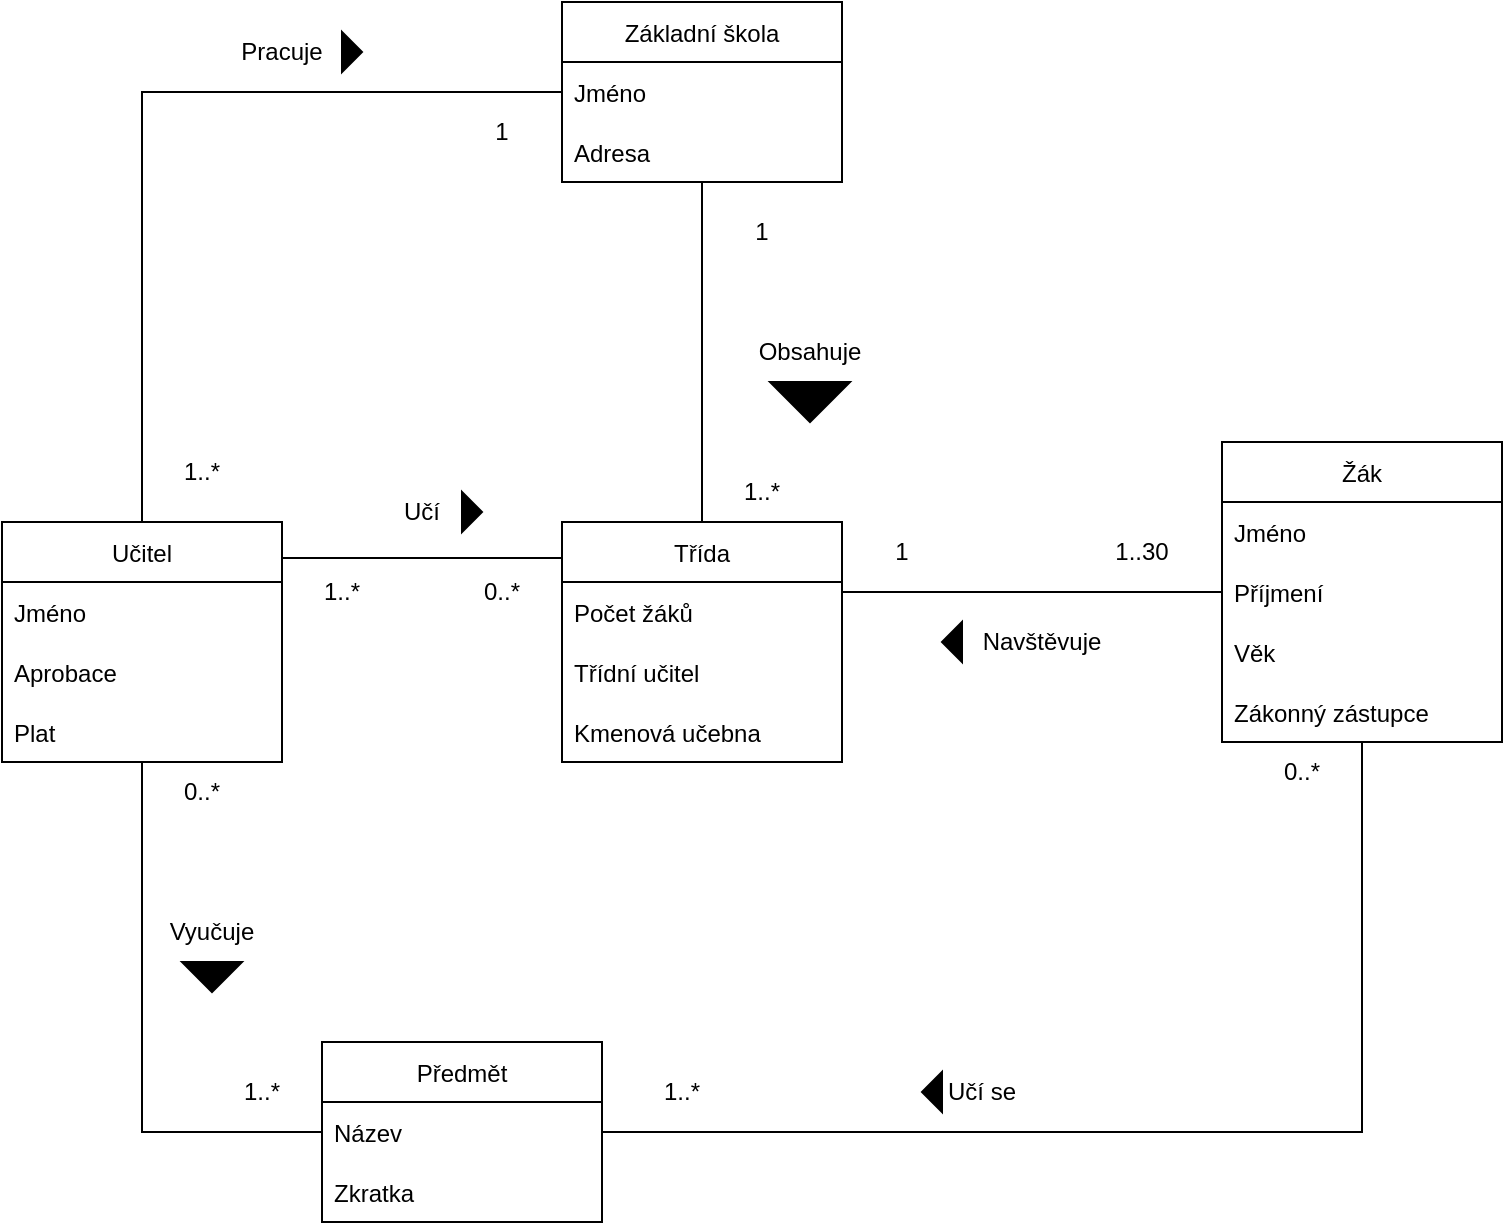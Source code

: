 <mxfile version="17.1.3" type="github"><diagram id="ivb3NLhJrJALIgJsZVxu" name="Page-1"><mxGraphModel dx="1422" dy="794" grid="1" gridSize="10" guides="1" tooltips="1" connect="1" arrows="1" fold="1" page="1" pageScale="1" pageWidth="827" pageHeight="1169" math="0" shadow="0"><root><mxCell id="0"/><mxCell id="1" parent="0"/><mxCell id="3AdJMYfkCfCEu0O8gPIT-1" value="Základní škola" style="swimlane;fontStyle=0;childLayout=stackLayout;horizontal=1;startSize=30;horizontalStack=0;resizeParent=1;resizeParentMax=0;resizeLast=0;collapsible=1;marginBottom=0;" vertex="1" parent="1"><mxGeometry x="320" y="260" width="140" height="90" as="geometry"/></mxCell><mxCell id="3AdJMYfkCfCEu0O8gPIT-2" value="Jméno" style="text;strokeColor=none;fillColor=none;align=left;verticalAlign=middle;spacingLeft=4;spacingRight=4;overflow=hidden;points=[[0,0.5],[1,0.5]];portConstraint=eastwest;rotatable=0;" vertex="1" parent="3AdJMYfkCfCEu0O8gPIT-1"><mxGeometry y="30" width="140" height="30" as="geometry"/></mxCell><mxCell id="3AdJMYfkCfCEu0O8gPIT-3" value="Adresa" style="text;strokeColor=none;fillColor=none;align=left;verticalAlign=middle;spacingLeft=4;spacingRight=4;overflow=hidden;points=[[0,0.5],[1,0.5]];portConstraint=eastwest;rotatable=0;" vertex="1" parent="3AdJMYfkCfCEu0O8gPIT-1"><mxGeometry y="60" width="140" height="30" as="geometry"/></mxCell><mxCell id="3AdJMYfkCfCEu0O8gPIT-21" style="edgeStyle=orthogonalEdgeStyle;rounded=0;orthogonalLoop=1;jettySize=auto;html=1;entryX=0.5;entryY=1;entryDx=0;entryDy=0;entryPerimeter=0;endArrow=none;endFill=0;" edge="1" parent="1" source="3AdJMYfkCfCEu0O8gPIT-5" target="3AdJMYfkCfCEu0O8gPIT-3"><mxGeometry relative="1" as="geometry"/></mxCell><mxCell id="3AdJMYfkCfCEu0O8gPIT-5" value="Třída" style="swimlane;fontStyle=0;childLayout=stackLayout;horizontal=1;startSize=30;horizontalStack=0;resizeParent=1;resizeParentMax=0;resizeLast=0;collapsible=1;marginBottom=0;" vertex="1" parent="1"><mxGeometry x="320" y="520" width="140" height="120" as="geometry"/></mxCell><mxCell id="3AdJMYfkCfCEu0O8gPIT-6" value="Počet žáků" style="text;strokeColor=none;fillColor=none;align=left;verticalAlign=middle;spacingLeft=4;spacingRight=4;overflow=hidden;points=[[0,0.5],[1,0.5]];portConstraint=eastwest;rotatable=0;" vertex="1" parent="3AdJMYfkCfCEu0O8gPIT-5"><mxGeometry y="30" width="140" height="30" as="geometry"/></mxCell><mxCell id="3AdJMYfkCfCEu0O8gPIT-7" value="Třídní učitel" style="text;strokeColor=none;fillColor=none;align=left;verticalAlign=middle;spacingLeft=4;spacingRight=4;overflow=hidden;points=[[0,0.5],[1,0.5]];portConstraint=eastwest;rotatable=0;" vertex="1" parent="3AdJMYfkCfCEu0O8gPIT-5"><mxGeometry y="60" width="140" height="30" as="geometry"/></mxCell><mxCell id="3AdJMYfkCfCEu0O8gPIT-8" value="Kmenová učebna" style="text;strokeColor=none;fillColor=none;align=left;verticalAlign=middle;spacingLeft=4;spacingRight=4;overflow=hidden;points=[[0,0.5],[1,0.5]];portConstraint=eastwest;rotatable=0;" vertex="1" parent="3AdJMYfkCfCEu0O8gPIT-5"><mxGeometry y="90" width="140" height="30" as="geometry"/></mxCell><mxCell id="3AdJMYfkCfCEu0O8gPIT-60" style="edgeStyle=orthogonalEdgeStyle;rounded=0;orthogonalLoop=1;jettySize=auto;html=1;entryX=1;entryY=0.5;entryDx=0;entryDy=0;endArrow=none;endFill=0;" edge="1" parent="1" source="3AdJMYfkCfCEu0O8gPIT-9" target="3AdJMYfkCfCEu0O8gPIT-51"><mxGeometry relative="1" as="geometry"/></mxCell><mxCell id="3AdJMYfkCfCEu0O8gPIT-9" value="Žák" style="swimlane;fontStyle=0;childLayout=stackLayout;horizontal=1;startSize=30;horizontalStack=0;resizeParent=1;resizeParentMax=0;resizeLast=0;collapsible=1;marginBottom=0;" vertex="1" parent="1"><mxGeometry x="650" y="480" width="140" height="150" as="geometry"/></mxCell><mxCell id="3AdJMYfkCfCEu0O8gPIT-10" value="Jméno" style="text;strokeColor=none;fillColor=none;align=left;verticalAlign=middle;spacingLeft=4;spacingRight=4;overflow=hidden;points=[[0,0.5],[1,0.5]];portConstraint=eastwest;rotatable=0;" vertex="1" parent="3AdJMYfkCfCEu0O8gPIT-9"><mxGeometry y="30" width="140" height="30" as="geometry"/></mxCell><mxCell id="3AdJMYfkCfCEu0O8gPIT-11" value="Příjmení" style="text;strokeColor=none;fillColor=none;align=left;verticalAlign=middle;spacingLeft=4;spacingRight=4;overflow=hidden;points=[[0,0.5],[1,0.5]];portConstraint=eastwest;rotatable=0;" vertex="1" parent="3AdJMYfkCfCEu0O8gPIT-9"><mxGeometry y="60" width="140" height="30" as="geometry"/></mxCell><mxCell id="3AdJMYfkCfCEu0O8gPIT-12" value="Věk" style="text;strokeColor=none;fillColor=none;align=left;verticalAlign=middle;spacingLeft=4;spacingRight=4;overflow=hidden;points=[[0,0.5],[1,0.5]];portConstraint=eastwest;rotatable=0;" vertex="1" parent="3AdJMYfkCfCEu0O8gPIT-9"><mxGeometry y="90" width="140" height="30" as="geometry"/></mxCell><mxCell id="3AdJMYfkCfCEu0O8gPIT-13" value="Zákonný zástupce" style="text;strokeColor=none;fillColor=none;align=left;verticalAlign=middle;spacingLeft=4;spacingRight=4;overflow=hidden;points=[[0,0.5],[1,0.5]];portConstraint=eastwest;rotatable=0;" vertex="1" parent="3AdJMYfkCfCEu0O8gPIT-9"><mxGeometry y="120" width="140" height="30" as="geometry"/></mxCell><mxCell id="3AdJMYfkCfCEu0O8gPIT-35" style="edgeStyle=orthogonalEdgeStyle;rounded=0;orthogonalLoop=1;jettySize=auto;html=1;endArrow=none;endFill=0;" edge="1" parent="1" source="3AdJMYfkCfCEu0O8gPIT-15"><mxGeometry relative="1" as="geometry"><mxPoint x="320" y="538" as="targetPoint"/><Array as="points"><mxPoint x="230" y="538"/><mxPoint x="230" y="538"/></Array></mxGeometry></mxCell><mxCell id="3AdJMYfkCfCEu0O8gPIT-45" style="edgeStyle=orthogonalEdgeStyle;rounded=0;orthogonalLoop=1;jettySize=auto;html=1;entryX=0;entryY=0.5;entryDx=0;entryDy=0;endArrow=none;endFill=0;" edge="1" parent="1" source="3AdJMYfkCfCEu0O8gPIT-15" target="3AdJMYfkCfCEu0O8gPIT-2"><mxGeometry relative="1" as="geometry"/></mxCell><mxCell id="3AdJMYfkCfCEu0O8gPIT-54" style="edgeStyle=orthogonalEdgeStyle;rounded=0;orthogonalLoop=1;jettySize=auto;html=1;entryX=0;entryY=0.5;entryDx=0;entryDy=0;endArrow=none;endFill=0;" edge="1" parent="1" source="3AdJMYfkCfCEu0O8gPIT-15" target="3AdJMYfkCfCEu0O8gPIT-51"><mxGeometry relative="1" as="geometry"/></mxCell><mxCell id="3AdJMYfkCfCEu0O8gPIT-15" value="Učitel" style="swimlane;fontStyle=0;childLayout=stackLayout;horizontal=1;startSize=30;horizontalStack=0;resizeParent=1;resizeParentMax=0;resizeLast=0;collapsible=1;marginBottom=0;" vertex="1" parent="1"><mxGeometry x="40" y="520" width="140" height="120" as="geometry"/></mxCell><mxCell id="3AdJMYfkCfCEu0O8gPIT-16" value="Jméno" style="text;strokeColor=none;fillColor=none;align=left;verticalAlign=middle;spacingLeft=4;spacingRight=4;overflow=hidden;points=[[0,0.5],[1,0.5]];portConstraint=eastwest;rotatable=0;" vertex="1" parent="3AdJMYfkCfCEu0O8gPIT-15"><mxGeometry y="30" width="140" height="30" as="geometry"/></mxCell><mxCell id="3AdJMYfkCfCEu0O8gPIT-17" value="Aprobace" style="text;strokeColor=none;fillColor=none;align=left;verticalAlign=middle;spacingLeft=4;spacingRight=4;overflow=hidden;points=[[0,0.5],[1,0.5]];portConstraint=eastwest;rotatable=0;" vertex="1" parent="3AdJMYfkCfCEu0O8gPIT-15"><mxGeometry y="60" width="140" height="30" as="geometry"/></mxCell><mxCell id="3AdJMYfkCfCEu0O8gPIT-18" value="Plat" style="text;strokeColor=none;fillColor=none;align=left;verticalAlign=middle;spacingLeft=4;spacingRight=4;overflow=hidden;points=[[0,0.5],[1,0.5]];portConstraint=eastwest;rotatable=0;" vertex="1" parent="3AdJMYfkCfCEu0O8gPIT-15"><mxGeometry y="90" width="140" height="30" as="geometry"/></mxCell><mxCell id="3AdJMYfkCfCEu0O8gPIT-22" value="1" style="text;html=1;strokeColor=none;fillColor=none;align=center;verticalAlign=middle;whiteSpace=wrap;rounded=0;" vertex="1" parent="1"><mxGeometry x="390" y="360" width="60" height="30" as="geometry"/></mxCell><mxCell id="3AdJMYfkCfCEu0O8gPIT-23" value="1..*" style="text;html=1;strokeColor=none;fillColor=none;align=center;verticalAlign=middle;whiteSpace=wrap;rounded=0;" vertex="1" parent="1"><mxGeometry x="390" y="490" width="60" height="30" as="geometry"/></mxCell><mxCell id="3AdJMYfkCfCEu0O8gPIT-24" value="Obsahuje" style="text;html=1;strokeColor=none;fillColor=none;align=center;verticalAlign=middle;whiteSpace=wrap;rounded=0;" vertex="1" parent="1"><mxGeometry x="414" y="420" width="60" height="30" as="geometry"/></mxCell><mxCell id="3AdJMYfkCfCEu0O8gPIT-25" value="" style="triangle;whiteSpace=wrap;html=1;rotation=90;fillColor=#000000;" vertex="1" parent="1"><mxGeometry x="434" y="440" width="20" height="40" as="geometry"/></mxCell><mxCell id="3AdJMYfkCfCEu0O8gPIT-27" style="edgeStyle=orthogonalEdgeStyle;rounded=0;orthogonalLoop=1;jettySize=auto;html=1;exitX=0;exitY=0.5;exitDx=0;exitDy=0;endArrow=none;endFill=0;entryX=1;entryY=0;entryDx=0;entryDy=0;entryPerimeter=0;" edge="1" parent="1" source="3AdJMYfkCfCEu0O8gPIT-11" target="3AdJMYfkCfCEu0O8gPIT-7"><mxGeometry relative="1" as="geometry"><mxPoint x="470" y="580" as="targetPoint"/></mxGeometry></mxCell><mxCell id="3AdJMYfkCfCEu0O8gPIT-28" value="Navštěvuje" style="text;html=1;strokeColor=none;fillColor=none;align=center;verticalAlign=middle;whiteSpace=wrap;rounded=0;" vertex="1" parent="1"><mxGeometry x="530" y="565" width="60" height="30" as="geometry"/></mxCell><mxCell id="3AdJMYfkCfCEu0O8gPIT-29" value="" style="triangle;whiteSpace=wrap;html=1;rotation=-180;fillColor=#000000;" vertex="1" parent="1"><mxGeometry x="510" y="570" width="10" height="20" as="geometry"/></mxCell><mxCell id="3AdJMYfkCfCEu0O8gPIT-31" value="1..30" style="text;html=1;strokeColor=none;fillColor=none;align=center;verticalAlign=middle;whiteSpace=wrap;rounded=0;" vertex="1" parent="1"><mxGeometry x="580" y="520" width="60" height="30" as="geometry"/></mxCell><mxCell id="3AdJMYfkCfCEu0O8gPIT-32" value="1" style="text;html=1;strokeColor=none;fillColor=none;align=center;verticalAlign=middle;whiteSpace=wrap;rounded=0;" vertex="1" parent="1"><mxGeometry x="460" y="520" width="60" height="30" as="geometry"/></mxCell><mxCell id="3AdJMYfkCfCEu0O8gPIT-36" value="Učí" style="text;html=1;strokeColor=none;fillColor=none;align=center;verticalAlign=middle;whiteSpace=wrap;rounded=0;" vertex="1" parent="1"><mxGeometry x="220" y="500" width="60" height="30" as="geometry"/></mxCell><mxCell id="3AdJMYfkCfCEu0O8gPIT-37" value="" style="triangle;whiteSpace=wrap;html=1;rotation=0;fillColor=#000000;" vertex="1" parent="1"><mxGeometry x="270" y="505" width="10" height="20" as="geometry"/></mxCell><mxCell id="3AdJMYfkCfCEu0O8gPIT-43" value="0..*" style="text;html=1;strokeColor=none;fillColor=none;align=center;verticalAlign=middle;whiteSpace=wrap;rounded=0;" vertex="1" parent="1"><mxGeometry x="260" y="540" width="60" height="30" as="geometry"/></mxCell><mxCell id="3AdJMYfkCfCEu0O8gPIT-44" value="1..*" style="text;html=1;strokeColor=none;fillColor=none;align=center;verticalAlign=middle;whiteSpace=wrap;rounded=0;" vertex="1" parent="1"><mxGeometry x="180" y="540" width="60" height="30" as="geometry"/></mxCell><mxCell id="3AdJMYfkCfCEu0O8gPIT-46" value="Pracuje" style="text;html=1;strokeColor=none;fillColor=none;align=center;verticalAlign=middle;whiteSpace=wrap;rounded=0;" vertex="1" parent="1"><mxGeometry x="150" y="270" width="60" height="30" as="geometry"/></mxCell><mxCell id="3AdJMYfkCfCEu0O8gPIT-47" value="" style="triangle;whiteSpace=wrap;html=1;rotation=0;fillColor=#000000;" vertex="1" parent="1"><mxGeometry x="210" y="275" width="10" height="20" as="geometry"/></mxCell><mxCell id="3AdJMYfkCfCEu0O8gPIT-48" value="1..*" style="text;html=1;strokeColor=none;fillColor=none;align=center;verticalAlign=middle;whiteSpace=wrap;rounded=0;" vertex="1" parent="1"><mxGeometry x="110" y="480" width="60" height="30" as="geometry"/></mxCell><mxCell id="3AdJMYfkCfCEu0O8gPIT-49" value="1" style="text;html=1;strokeColor=none;fillColor=none;align=center;verticalAlign=middle;whiteSpace=wrap;rounded=0;" vertex="1" parent="1"><mxGeometry x="260" y="310" width="60" height="30" as="geometry"/></mxCell><mxCell id="3AdJMYfkCfCEu0O8gPIT-50" value="Předmět" style="swimlane;fontStyle=0;childLayout=stackLayout;horizontal=1;startSize=30;horizontalStack=0;resizeParent=1;resizeParentMax=0;resizeLast=0;collapsible=1;marginBottom=0;fillColor=none;" vertex="1" parent="1"><mxGeometry x="200" y="780" width="140" height="90" as="geometry"/></mxCell><mxCell id="3AdJMYfkCfCEu0O8gPIT-51" value="Název" style="text;strokeColor=none;fillColor=none;align=left;verticalAlign=middle;spacingLeft=4;spacingRight=4;overflow=hidden;points=[[0,0.5],[1,0.5]];portConstraint=eastwest;rotatable=0;" vertex="1" parent="3AdJMYfkCfCEu0O8gPIT-50"><mxGeometry y="30" width="140" height="30" as="geometry"/></mxCell><mxCell id="3AdJMYfkCfCEu0O8gPIT-52" value="Zkratka" style="text;strokeColor=none;fillColor=none;align=left;verticalAlign=middle;spacingLeft=4;spacingRight=4;overflow=hidden;points=[[0,0.5],[1,0.5]];portConstraint=eastwest;rotatable=0;" vertex="1" parent="3AdJMYfkCfCEu0O8gPIT-50"><mxGeometry y="60" width="140" height="30" as="geometry"/></mxCell><mxCell id="3AdJMYfkCfCEu0O8gPIT-55" value="0..*" style="text;html=1;strokeColor=none;fillColor=none;align=center;verticalAlign=middle;whiteSpace=wrap;rounded=0;" vertex="1" parent="1"><mxGeometry x="110" y="640" width="60" height="30" as="geometry"/></mxCell><mxCell id="3AdJMYfkCfCEu0O8gPIT-56" value="1..*" style="text;html=1;strokeColor=none;fillColor=none;align=center;verticalAlign=middle;whiteSpace=wrap;rounded=0;" vertex="1" parent="1"><mxGeometry x="140" y="790" width="60" height="30" as="geometry"/></mxCell><mxCell id="3AdJMYfkCfCEu0O8gPIT-57" value="Vyučuje" style="text;html=1;strokeColor=none;fillColor=none;align=center;verticalAlign=middle;whiteSpace=wrap;rounded=0;" vertex="1" parent="1"><mxGeometry x="115" y="710" width="60" height="30" as="geometry"/></mxCell><mxCell id="3AdJMYfkCfCEu0O8gPIT-58" value="" style="triangle;whiteSpace=wrap;html=1;rotation=90;fillColor=#000000;" vertex="1" parent="1"><mxGeometry x="137.5" y="732.5" width="15" height="30" as="geometry"/></mxCell><mxCell id="3AdJMYfkCfCEu0O8gPIT-59" style="edgeStyle=orthogonalEdgeStyle;rounded=0;orthogonalLoop=1;jettySize=auto;html=1;exitX=0.5;exitY=0;exitDx=0;exitDy=0;entryX=0;entryY=0.25;entryDx=0;entryDy=0;endArrow=none;endFill=0;" edge="1" parent="1" source="3AdJMYfkCfCEu0O8gPIT-58" target="3AdJMYfkCfCEu0O8gPIT-58"><mxGeometry relative="1" as="geometry"/></mxCell><mxCell id="3AdJMYfkCfCEu0O8gPIT-61" value="Učí se" style="text;html=1;strokeColor=none;fillColor=none;align=center;verticalAlign=middle;whiteSpace=wrap;rounded=0;" vertex="1" parent="1"><mxGeometry x="500" y="790" width="60" height="30" as="geometry"/></mxCell><mxCell id="3AdJMYfkCfCEu0O8gPIT-62" value="1..*" style="text;html=1;strokeColor=none;fillColor=none;align=center;verticalAlign=middle;whiteSpace=wrap;rounded=0;" vertex="1" parent="1"><mxGeometry x="350" y="790" width="60" height="30" as="geometry"/></mxCell><mxCell id="3AdJMYfkCfCEu0O8gPIT-64" value="0..*" style="text;html=1;strokeColor=none;fillColor=none;align=center;verticalAlign=middle;whiteSpace=wrap;rounded=0;" vertex="1" parent="1"><mxGeometry x="660" y="630" width="60" height="30" as="geometry"/></mxCell><mxCell id="3AdJMYfkCfCEu0O8gPIT-66" value="" style="triangle;whiteSpace=wrap;html=1;rotation=-180;fillColor=#000000;" vertex="1" parent="1"><mxGeometry x="500" y="795" width="10" height="20" as="geometry"/></mxCell></root></mxGraphModel></diagram></mxfile>